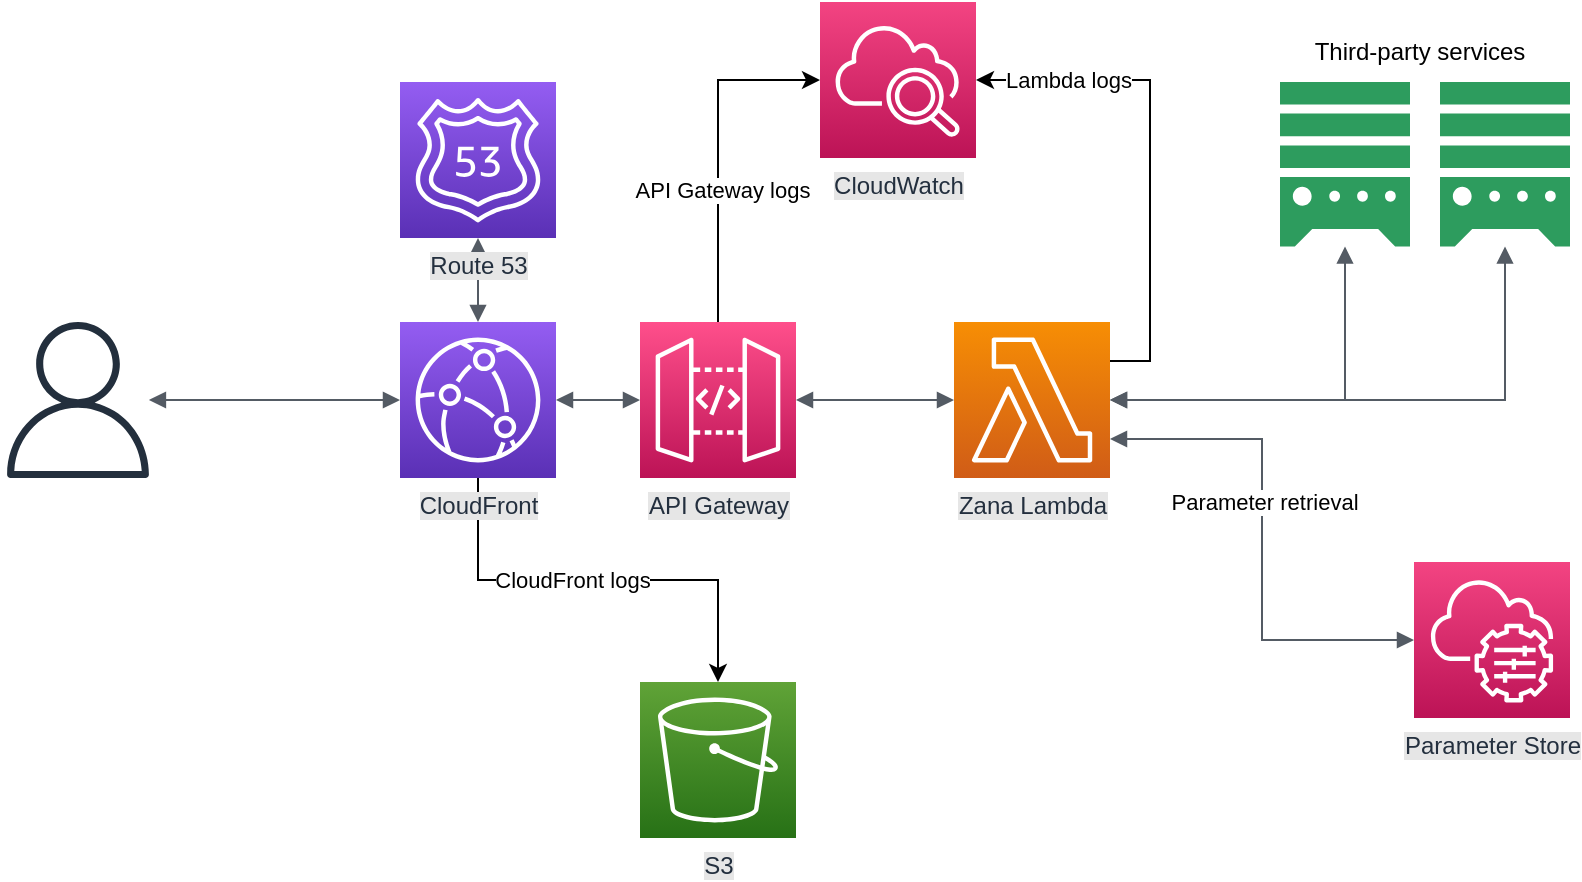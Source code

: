 <mxfile version="20.8.16"><diagram name="Page-1" id="i-cd6WjJY5li3VHcW22w"><mxGraphModel dx="1194" dy="716" grid="1" gridSize="10" guides="1" tooltips="1" connect="1" arrows="1" fold="1" page="1" pageScale="1" pageWidth="850" pageHeight="1100" math="0" shadow="0"><root><mxCell id="0"/><mxCell id="1" parent="0"/><mxCell id="fFiHPNK7LkEgYXC7GY77-2" value="" style="sketch=0;outlineConnect=0;fontColor=#232F3E;gradientColor=none;fillColor=#232F3D;strokeColor=none;dashed=0;verticalLabelPosition=bottom;verticalAlign=top;align=center;html=1;fontSize=12;fontStyle=0;aspect=fixed;pointerEvents=1;shape=mxgraph.aws4.user;" vertex="1" parent="1"><mxGeometry x="80" y="240" width="78" height="78" as="geometry"/></mxCell><mxCell id="fFiHPNK7LkEgYXC7GY77-21" style="edgeStyle=orthogonalEdgeStyle;rounded=0;orthogonalLoop=1;jettySize=auto;html=1;exitX=0.5;exitY=1;exitDx=0;exitDy=0;exitPerimeter=0;entryX=0.5;entryY=0;entryDx=0;entryDy=0;entryPerimeter=0;" edge="1" parent="1" source="fFiHPNK7LkEgYXC7GY77-3" target="fFiHPNK7LkEgYXC7GY77-20"><mxGeometry relative="1" as="geometry"/></mxCell><mxCell id="fFiHPNK7LkEgYXC7GY77-24" value="&lt;div&gt;CloudFront logs&lt;/div&gt;" style="edgeLabel;html=1;align=center;verticalAlign=middle;resizable=0;points=[];" vertex="1" connectable="0" parent="fFiHPNK7LkEgYXC7GY77-21"><mxGeometry x="-0.123" relative="1" as="geometry"><mxPoint as="offset"/></mxGeometry></mxCell><mxCell id="fFiHPNK7LkEgYXC7GY77-7" value="" style="edgeStyle=orthogonalEdgeStyle;html=1;endArrow=block;elbow=vertical;startArrow=block;startFill=1;endFill=1;strokeColor=#545B64;rounded=0;entryX=0;entryY=0.5;entryDx=0;entryDy=0;entryPerimeter=0;" edge="1" parent="1" source="fFiHPNK7LkEgYXC7GY77-2" target="fFiHPNK7LkEgYXC7GY77-3"><mxGeometry width="100" relative="1" as="geometry"><mxPoint x="370" y="370" as="sourcePoint"/><mxPoint x="360" y="279" as="targetPoint"/></mxGeometry></mxCell><mxCell id="fFiHPNK7LkEgYXC7GY77-27" style="edgeStyle=orthogonalEdgeStyle;rounded=0;orthogonalLoop=1;jettySize=auto;html=1;exitX=0.5;exitY=0;exitDx=0;exitDy=0;exitPerimeter=0;entryX=0;entryY=0.5;entryDx=0;entryDy=0;entryPerimeter=0;" edge="1" parent="1" source="fFiHPNK7LkEgYXC7GY77-11" target="fFiHPNK7LkEgYXC7GY77-25"><mxGeometry relative="1" as="geometry"/></mxCell><mxCell id="fFiHPNK7LkEgYXC7GY77-30" value="API Gateway logs" style="edgeLabel;html=1;align=center;verticalAlign=middle;resizable=0;points=[];" vertex="1" connectable="0" parent="fFiHPNK7LkEgYXC7GY77-27"><mxGeometry x="-0.233" y="-2" relative="1" as="geometry"><mxPoint as="offset"/></mxGeometry></mxCell><mxCell id="fFiHPNK7LkEgYXC7GY77-11" value="&lt;span style=&quot;background-color: rgb(230, 230, 230);&quot;&gt;API Gateway&lt;/span&gt;" style="sketch=0;points=[[0,0,0],[0.25,0,0],[0.5,0,0],[0.75,0,0],[1,0,0],[0,1,0],[0.25,1,0],[0.5,1,0],[0.75,1,0],[1,1,0],[0,0.25,0],[0,0.5,0],[0,0.75,0],[1,0.25,0],[1,0.5,0],[1,0.75,0]];outlineConnect=0;fontColor=#232F3E;gradientColor=#FF4F8B;gradientDirection=north;fillColor=#BC1356;strokeColor=#ffffff;dashed=0;verticalLabelPosition=bottom;verticalAlign=top;align=center;html=1;fontSize=12;fontStyle=0;aspect=fixed;shape=mxgraph.aws4.resourceIcon;resIcon=mxgraph.aws4.api_gateway;" vertex="1" parent="1"><mxGeometry x="400" y="240" width="78" height="78" as="geometry"/></mxCell><mxCell id="fFiHPNK7LkEgYXC7GY77-12" value="" style="edgeStyle=orthogonalEdgeStyle;html=1;endArrow=block;elbow=vertical;startArrow=block;startFill=1;endFill=1;strokeColor=#545B64;rounded=0;exitX=1;exitY=0.5;exitDx=0;exitDy=0;exitPerimeter=0;entryX=0;entryY=0.5;entryDx=0;entryDy=0;entryPerimeter=0;" edge="1" parent="1" source="fFiHPNK7LkEgYXC7GY77-3" target="fFiHPNK7LkEgYXC7GY77-11"><mxGeometry width="100" relative="1" as="geometry"><mxPoint x="370" y="370" as="sourcePoint"/><mxPoint x="470" y="370" as="targetPoint"/></mxGeometry></mxCell><mxCell id="fFiHPNK7LkEgYXC7GY77-14" value="" style="edgeStyle=orthogonalEdgeStyle;html=1;endArrow=block;elbow=vertical;startArrow=block;startFill=1;endFill=1;strokeColor=#545B64;rounded=0;exitX=0.5;exitY=1;exitDx=0;exitDy=0;exitPerimeter=0;entryX=0.5;entryY=0;entryDx=0;entryDy=0;entryPerimeter=0;" edge="1" parent="1" source="fFiHPNK7LkEgYXC7GY77-13" target="fFiHPNK7LkEgYXC7GY77-3"><mxGeometry width="100" relative="1" as="geometry"><mxPoint x="370" y="370" as="sourcePoint"/><mxPoint x="270" y="220" as="targetPoint"/></mxGeometry></mxCell><mxCell id="fFiHPNK7LkEgYXC7GY77-28" style="edgeStyle=orthogonalEdgeStyle;rounded=0;orthogonalLoop=1;jettySize=auto;html=1;exitX=1;exitY=0.25;exitDx=0;exitDy=0;exitPerimeter=0;entryX=1;entryY=0.5;entryDx=0;entryDy=0;entryPerimeter=0;" edge="1" parent="1" source="fFiHPNK7LkEgYXC7GY77-15" target="fFiHPNK7LkEgYXC7GY77-25"><mxGeometry relative="1" as="geometry"/></mxCell><mxCell id="fFiHPNK7LkEgYXC7GY77-29" value="Lambda logs" style="edgeLabel;html=1;align=center;verticalAlign=middle;resizable=0;points=[];" vertex="1" connectable="0" parent="fFiHPNK7LkEgYXC7GY77-28"><mxGeometry x="0.629" relative="1" as="geometry"><mxPoint as="offset"/></mxGeometry></mxCell><mxCell id="fFiHPNK7LkEgYXC7GY77-15" value="&lt;span style=&quot;background-color: rgb(230, 230, 230);&quot;&gt;Zana Lambda&lt;/span&gt;" style="sketch=0;points=[[0,0,0],[0.25,0,0],[0.5,0,0],[0.75,0,0],[1,0,0],[0,1,0],[0.25,1,0],[0.5,1,0],[0.75,1,0],[1,1,0],[0,0.25,0],[0,0.5,0],[0,0.75,0],[1,0.25,0],[1,0.5,0],[1,0.75,0]];outlineConnect=0;fontColor=#232F3E;gradientColor=#F78E04;gradientDirection=north;fillColor=#D05C17;strokeColor=#ffffff;dashed=0;verticalLabelPosition=bottom;verticalAlign=top;align=center;html=1;fontSize=12;fontStyle=0;aspect=fixed;shape=mxgraph.aws4.resourceIcon;resIcon=mxgraph.aws4.lambda;" vertex="1" parent="1"><mxGeometry x="557" y="240" width="78" height="78" as="geometry"/></mxCell><mxCell id="fFiHPNK7LkEgYXC7GY77-17" value="" style="edgeStyle=orthogonalEdgeStyle;html=1;endArrow=block;elbow=vertical;startArrow=block;startFill=1;endFill=1;strokeColor=#545B64;rounded=0;exitX=1;exitY=0.5;exitDx=0;exitDy=0;exitPerimeter=0;entryX=0;entryY=0.5;entryDx=0;entryDy=0;entryPerimeter=0;" edge="1" parent="1" source="fFiHPNK7LkEgYXC7GY77-11" target="fFiHPNK7LkEgYXC7GY77-15"><mxGeometry width="100" relative="1" as="geometry"><mxPoint x="370" y="370" as="sourcePoint"/><mxPoint x="470" y="370" as="targetPoint"/></mxGeometry></mxCell><mxCell id="fFiHPNK7LkEgYXC7GY77-20" value="&lt;span style=&quot;background-color: rgb(230, 230, 230);&quot;&gt;S3&lt;/span&gt;" style="sketch=0;points=[[0,0,0],[0.25,0,0],[0.5,0,0],[0.75,0,0],[1,0,0],[0,1,0],[0.25,1,0],[0.5,1,0],[0.75,1,0],[1,1,0],[0,0.25,0],[0,0.5,0],[0,0.75,0],[1,0.25,0],[1,0.5,0],[1,0.75,0]];outlineConnect=0;fontColor=#232F3E;gradientColor=#60A337;gradientDirection=north;fillColor=#277116;strokeColor=#ffffff;dashed=0;verticalLabelPosition=bottom;verticalAlign=top;align=center;html=1;fontSize=12;fontStyle=0;aspect=fixed;shape=mxgraph.aws4.resourceIcon;resIcon=mxgraph.aws4.s3;" vertex="1" parent="1"><mxGeometry x="400" y="420" width="78" height="78" as="geometry"/></mxCell><mxCell id="fFiHPNK7LkEgYXC7GY77-25" value="&lt;span style=&quot;background-color: rgb(230, 230, 230);&quot;&gt;CloudWatch&lt;/span&gt;" style="sketch=0;points=[[0,0,0],[0.25,0,0],[0.5,0,0],[0.75,0,0],[1,0,0],[0,1,0],[0.25,1,0],[0.5,1,0],[0.75,1,0],[1,1,0],[0,0.25,0],[0,0.5,0],[0,0.75,0],[1,0.25,0],[1,0.5,0],[1,0.75,0]];points=[[0,0,0],[0.25,0,0],[0.5,0,0],[0.75,0,0],[1,0,0],[0,1,0],[0.25,1,0],[0.5,1,0],[0.75,1,0],[1,1,0],[0,0.25,0],[0,0.5,0],[0,0.75,0],[1,0.25,0],[1,0.5,0],[1,0.75,0]];outlineConnect=0;fontColor=#232F3E;gradientColor=#F34482;gradientDirection=north;fillColor=#BC1356;strokeColor=#ffffff;dashed=0;verticalLabelPosition=bottom;verticalAlign=top;align=center;html=1;fontSize=12;fontStyle=0;aspect=fixed;shape=mxgraph.aws4.resourceIcon;resIcon=mxgraph.aws4.cloudwatch_2;" vertex="1" parent="1"><mxGeometry x="490" y="80" width="78" height="78" as="geometry"/></mxCell><mxCell id="fFiHPNK7LkEgYXC7GY77-36" value="" style="sketch=0;html=1;aspect=fixed;strokeColor=none;shadow=0;align=center;verticalAlign=top;fillColor=#2D9C5E;shape=mxgraph.gcp2.external_data_resource" vertex="1" parent="1"><mxGeometry x="720" y="120" width="65" height="82.28" as="geometry"/></mxCell><mxCell id="fFiHPNK7LkEgYXC7GY77-37" value="" style="sketch=0;html=1;aspect=fixed;strokeColor=none;shadow=0;align=center;verticalAlign=top;fillColor=#2D9C5E;shape=mxgraph.gcp2.external_data_resource" vertex="1" parent="1"><mxGeometry x="800" y="120" width="65" height="82.28" as="geometry"/></mxCell><mxCell id="fFiHPNK7LkEgYXC7GY77-39" value="" style="edgeStyle=orthogonalEdgeStyle;html=1;endArrow=block;elbow=vertical;startArrow=block;startFill=1;endFill=1;strokeColor=#545B64;rounded=0;exitX=1;exitY=0.5;exitDx=0;exitDy=0;exitPerimeter=0;" edge="1" parent="1" source="fFiHPNK7LkEgYXC7GY77-15" target="fFiHPNK7LkEgYXC7GY77-36"><mxGeometry width="100" relative="1" as="geometry"><mxPoint x="370" y="340" as="sourcePoint"/><mxPoint x="470" y="340" as="targetPoint"/></mxGeometry></mxCell><mxCell id="fFiHPNK7LkEgYXC7GY77-40" value="" style="edgeStyle=orthogonalEdgeStyle;html=1;endArrow=block;elbow=vertical;startArrow=block;startFill=1;endFill=1;strokeColor=#545B64;rounded=0;exitX=1;exitY=0.5;exitDx=0;exitDy=0;exitPerimeter=0;" edge="1" parent="1" source="fFiHPNK7LkEgYXC7GY77-15" target="fFiHPNK7LkEgYXC7GY77-37"><mxGeometry width="100" relative="1" as="geometry"><mxPoint x="645" y="289" as="sourcePoint"/><mxPoint x="762.5" y="212.28" as="targetPoint"/></mxGeometry></mxCell><mxCell id="fFiHPNK7LkEgYXC7GY77-41" value="Third-party services" style="text;html=1;strokeColor=none;fillColor=none;align=center;verticalAlign=middle;whiteSpace=wrap;rounded=0;" vertex="1" parent="1"><mxGeometry x="720" y="90" width="140" height="30" as="geometry"/></mxCell><mxCell id="fFiHPNK7LkEgYXC7GY77-3" value="&lt;span style=&quot;background-color: rgb(230, 230, 230);&quot;&gt;CloudFront&lt;/span&gt;" style="sketch=0;points=[[0,0,0],[0.25,0,0],[0.5,0,0],[0.75,0,0],[1,0,0],[0,1,0],[0.25,1,0],[0.5,1,0],[0.75,1,0],[1,1,0],[0,0.25,0],[0,0.5,0],[0,0.75,0],[1,0.25,0],[1,0.5,0],[1,0.75,0]];outlineConnect=0;fontColor=#232F3E;gradientColor=#945DF2;gradientDirection=north;fillColor=#5A30B5;strokeColor=#ffffff;dashed=0;verticalLabelPosition=bottom;verticalAlign=top;align=center;html=1;fontSize=12;fontStyle=0;aspect=fixed;shape=mxgraph.aws4.resourceIcon;resIcon=mxgraph.aws4.cloudfront;" vertex="1" parent="1"><mxGeometry x="280" y="240" width="78" height="78" as="geometry"/></mxCell><mxCell id="fFiHPNK7LkEgYXC7GY77-13" value="&lt;span style=&quot;background-color: rgb(230, 230, 230);&quot;&gt;Route 53&lt;/span&gt;" style="sketch=0;points=[[0,0,0],[0.25,0,0],[0.5,0,0],[0.75,0,0],[1,0,0],[0,1,0],[0.25,1,0],[0.5,1,0],[0.75,1,0],[1,1,0],[0,0.25,0],[0,0.5,0],[0,0.75,0],[1,0.25,0],[1,0.5,0],[1,0.75,0]];outlineConnect=0;fontColor=#232F3E;gradientColor=#945DF2;gradientDirection=north;fillColor=#5A30B5;strokeColor=#ffffff;dashed=0;verticalLabelPosition=bottom;verticalAlign=top;align=center;html=1;fontSize=12;fontStyle=0;aspect=fixed;shape=mxgraph.aws4.resourceIcon;resIcon=mxgraph.aws4.route_53;" vertex="1" parent="1"><mxGeometry x="280" y="120" width="78" height="78" as="geometry"/></mxCell><mxCell id="fFiHPNK7LkEgYXC7GY77-42" value="Parameter Store" style="sketch=0;points=[[0,0,0],[0.25,0,0],[0.5,0,0],[0.75,0,0],[1,0,0],[0,1,0],[0.25,1,0],[0.5,1,0],[0.75,1,0],[1,1,0],[0,0.25,0],[0,0.5,0],[0,0.75,0],[1,0.25,0],[1,0.5,0],[1,0.75,0]];points=[[0,0,0],[0.25,0,0],[0.5,0,0],[0.75,0,0],[1,0,0],[0,1,0],[0.25,1,0],[0.5,1,0],[0.75,1,0],[1,1,0],[0,0.25,0],[0,0.5,0],[0,0.75,0],[1,0.25,0],[1,0.5,0],[1,0.75,0]];outlineConnect=0;fontColor=#232F3E;gradientColor=#F34482;gradientDirection=north;fillColor=#BC1356;strokeColor=#ffffff;dashed=0;verticalLabelPosition=bottom;verticalAlign=top;align=center;html=1;fontSize=12;fontStyle=0;aspect=fixed;shape=mxgraph.aws4.resourceIcon;resIcon=mxgraph.aws4.systems_manager;labelBackgroundColor=#E6E6E6;" vertex="1" parent="1"><mxGeometry x="787" y="360" width="78" height="78" as="geometry"/></mxCell><mxCell id="fFiHPNK7LkEgYXC7GY77-43" value="" style="edgeStyle=orthogonalEdgeStyle;html=1;endArrow=block;elbow=vertical;startArrow=block;startFill=1;endFill=1;strokeColor=#545B64;rounded=0;entryX=1;entryY=0.75;entryDx=0;entryDy=0;entryPerimeter=0;exitX=0;exitY=0.5;exitDx=0;exitDy=0;exitPerimeter=0;" edge="1" parent="1" source="fFiHPNK7LkEgYXC7GY77-42" target="fFiHPNK7LkEgYXC7GY77-15"><mxGeometry width="100" relative="1" as="geometry"><mxPoint x="640" y="370" as="sourcePoint"/><mxPoint x="470" y="340" as="targetPoint"/></mxGeometry></mxCell><mxCell id="fFiHPNK7LkEgYXC7GY77-44" value="Parameter retrieval" style="edgeLabel;html=1;align=center;verticalAlign=middle;resizable=0;points=[];" vertex="1" connectable="0" parent="fFiHPNK7LkEgYXC7GY77-43"><mxGeometry x="0.148" y="-1" relative="1" as="geometry"><mxPoint as="offset"/></mxGeometry></mxCell></root></mxGraphModel></diagram></mxfile>